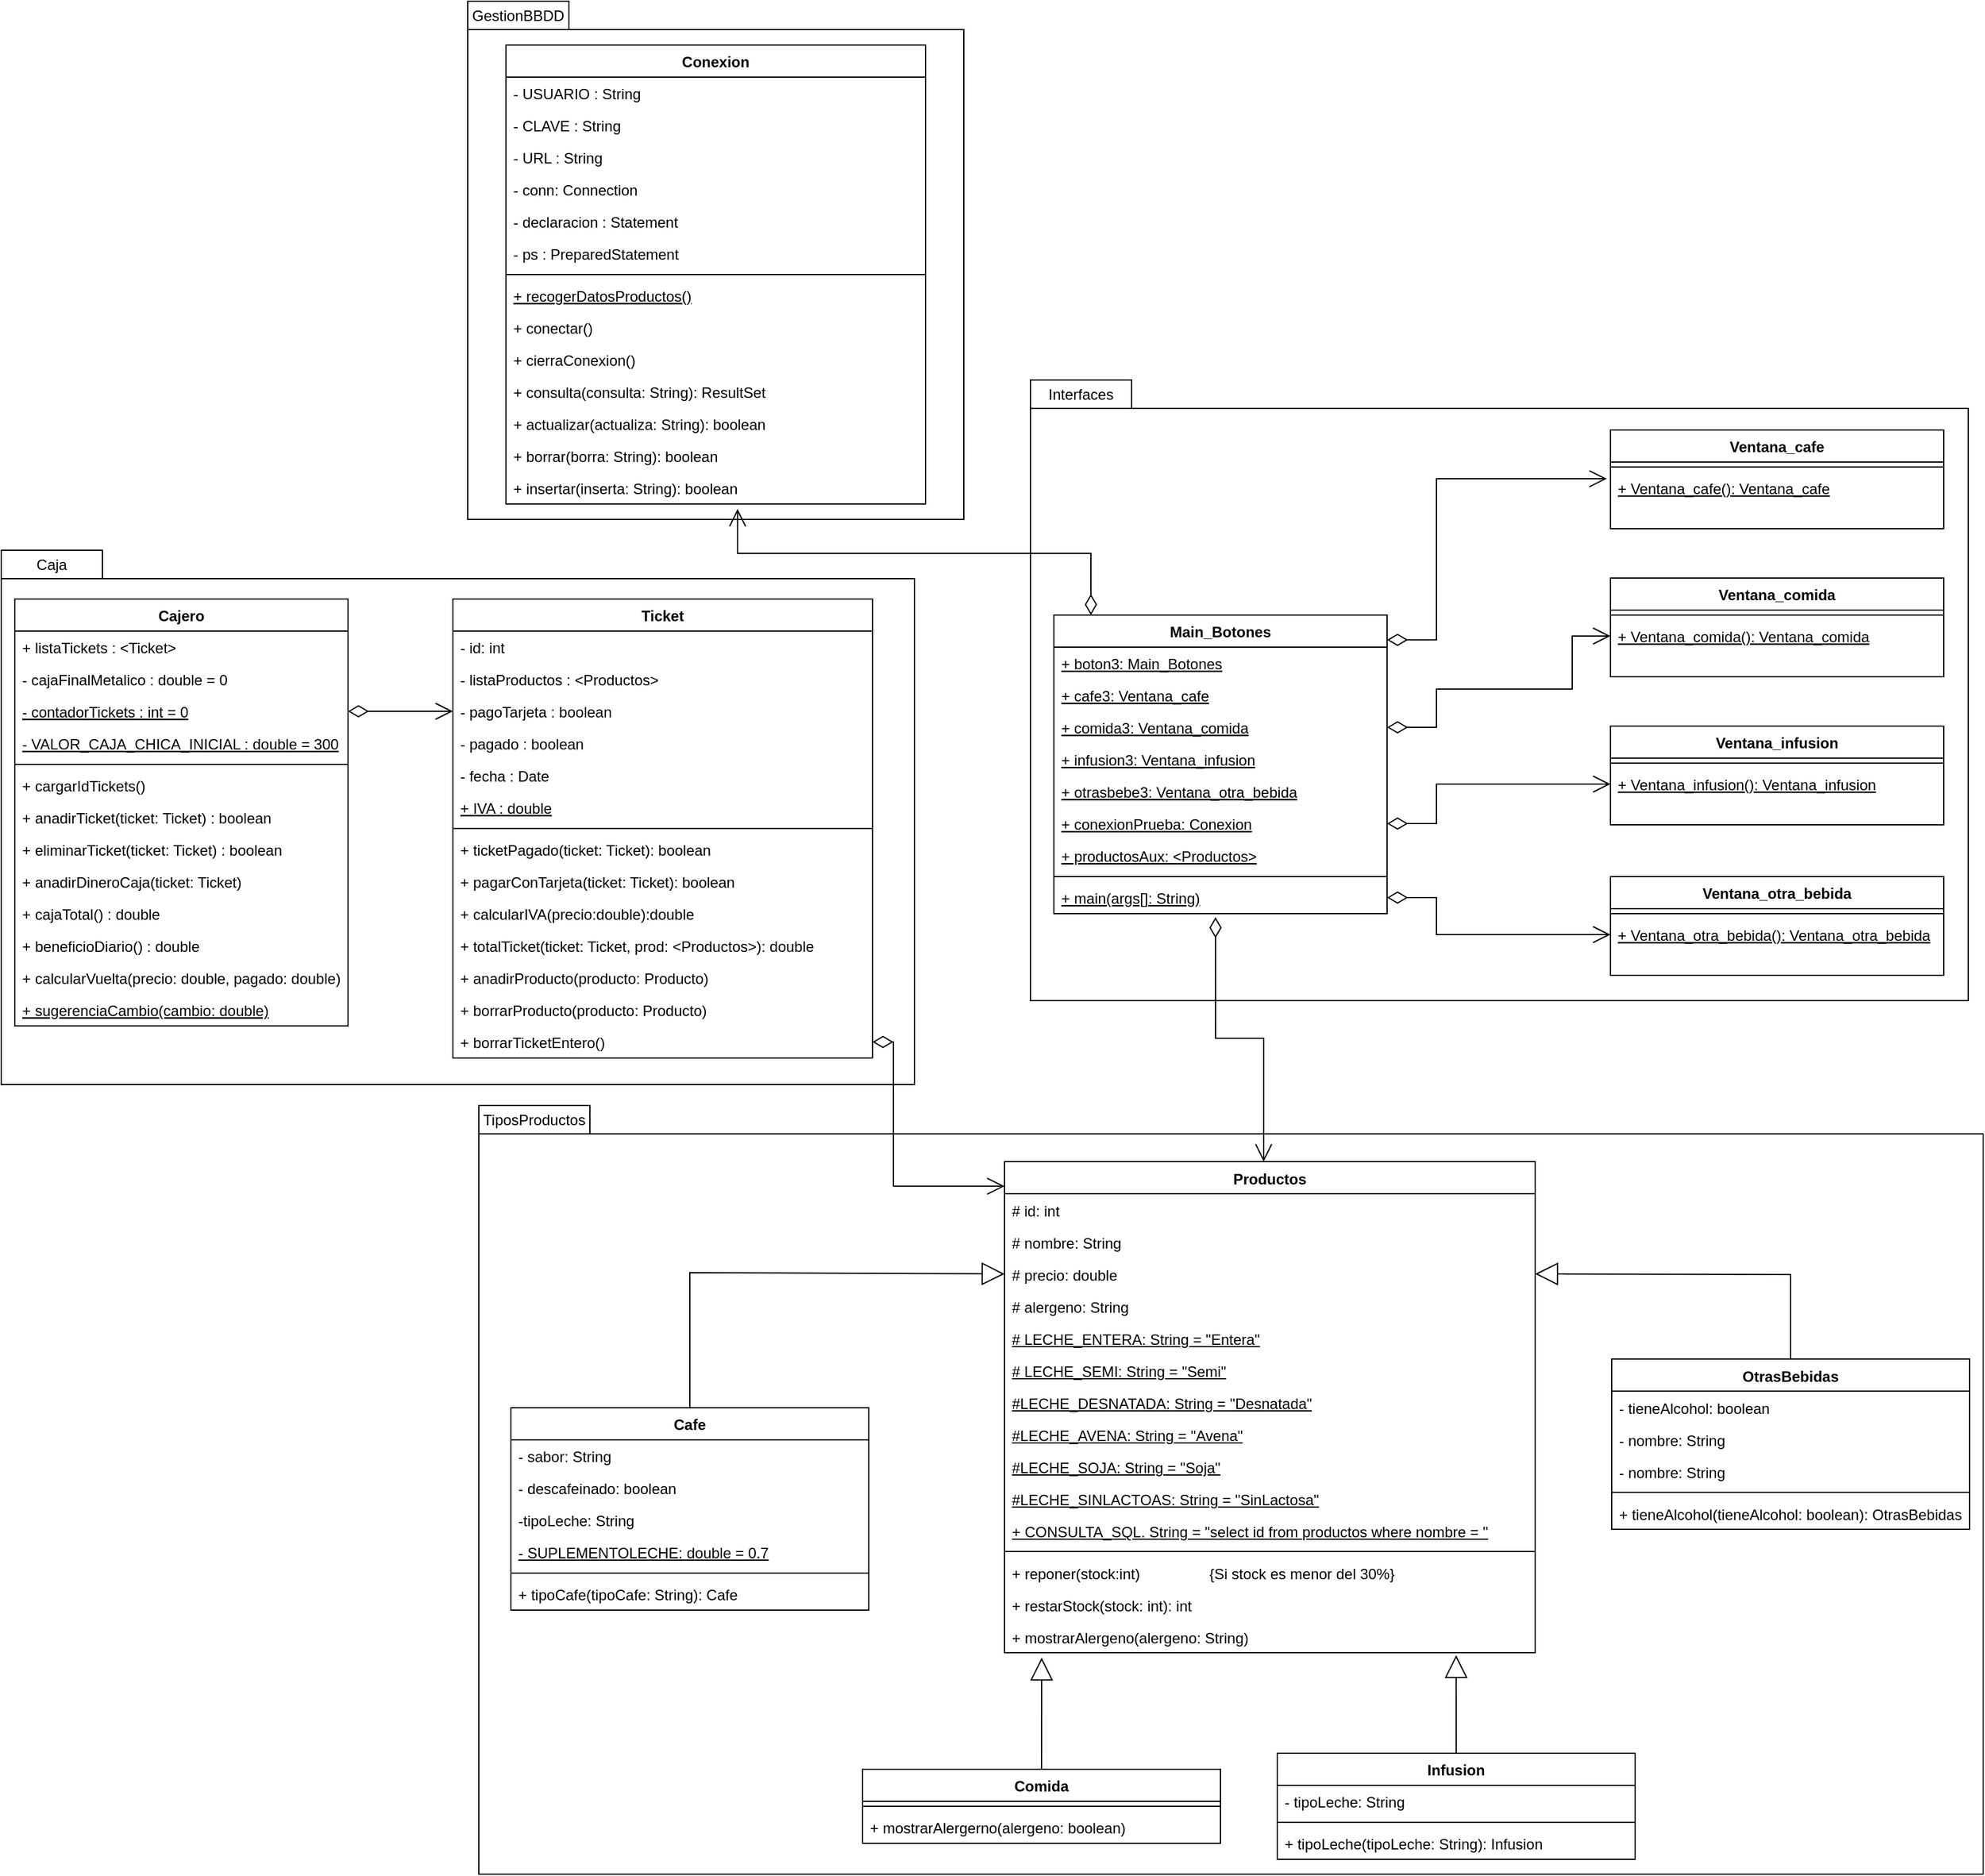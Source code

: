 <mxfile version="21.4.0" type="device">
  <diagram id="C5RBs43oDa-KdzZeNtuy" name="Page-1">
    <mxGraphModel dx="1793" dy="1045" grid="1" gridSize="10" guides="1" tooltips="1" connect="1" arrows="1" fold="1" page="1" pageScale="1" pageWidth="827" pageHeight="800" math="0" shadow="0">
      <root>
        <mxCell id="WIyWlLk6GJQsqaUBKTNV-0" />
        <mxCell id="WIyWlLk6GJQsqaUBKTNV-1" parent="WIyWlLk6GJQsqaUBKTNV-0" />
        <mxCell id="zkfFHV4jXpPFQw0GAbJ--0" value="Cajero" style="swimlane;fontStyle=1;align=center;verticalAlign=top;childLayout=stackLayout;horizontal=1;startSize=26;horizontalStack=0;resizeParent=1;resizeLast=0;collapsible=1;marginBottom=0;rounded=0;shadow=0;strokeWidth=1;" parent="WIyWlLk6GJQsqaUBKTNV-1" vertex="1">
          <mxGeometry x="27" y="524.5" width="270" height="346" as="geometry">
            <mxRectangle x="230" y="140" width="160" height="26" as="alternateBounds" />
          </mxGeometry>
        </mxCell>
        <mxCell id="zkfFHV4jXpPFQw0GAbJ--1" value="+ listaTickets : &lt;Ticket&gt;" style="text;align=left;verticalAlign=top;spacingLeft=4;spacingRight=4;overflow=hidden;rotatable=0;points=[[0,0.5],[1,0.5]];portConstraint=eastwest;" parent="zkfFHV4jXpPFQw0GAbJ--0" vertex="1">
          <mxGeometry y="26" width="270" height="26" as="geometry" />
        </mxCell>
        <mxCell id="zkfFHV4jXpPFQw0GAbJ--2" value="- cajaFinalMetalico : double = 0" style="text;align=left;verticalAlign=top;spacingLeft=4;spacingRight=4;overflow=hidden;rotatable=0;points=[[0,0.5],[1,0.5]];portConstraint=eastwest;rounded=0;shadow=0;html=0;" parent="zkfFHV4jXpPFQw0GAbJ--0" vertex="1">
          <mxGeometry y="52" width="270" height="26" as="geometry" />
        </mxCell>
        <mxCell id="zkfFHV4jXpPFQw0GAbJ--3" value="- contadorTickets : int = 0" style="text;align=left;verticalAlign=top;spacingLeft=4;spacingRight=4;overflow=hidden;rotatable=0;points=[[0,0.5],[1,0.5]];portConstraint=eastwest;rounded=0;shadow=0;html=0;fontStyle=4" parent="zkfFHV4jXpPFQw0GAbJ--0" vertex="1">
          <mxGeometry y="78" width="270" height="26" as="geometry" />
        </mxCell>
        <mxCell id="j_QpEwwXoMCchMP5K7AM-0" value="- VALOR_CAJA_CHICA_INICIAL : double = 300" style="text;align=left;verticalAlign=top;spacingLeft=4;spacingRight=4;overflow=hidden;rotatable=0;points=[[0,0.5],[1,0.5]];portConstraint=eastwest;rounded=0;shadow=0;html=0;fontStyle=4" parent="zkfFHV4jXpPFQw0GAbJ--0" vertex="1">
          <mxGeometry y="104" width="270" height="26" as="geometry" />
        </mxCell>
        <mxCell id="zkfFHV4jXpPFQw0GAbJ--4" value="" style="line;html=1;strokeWidth=1;align=left;verticalAlign=middle;spacingTop=-1;spacingLeft=3;spacingRight=3;rotatable=0;labelPosition=right;points=[];portConstraint=eastwest;" parent="zkfFHV4jXpPFQw0GAbJ--0" vertex="1">
          <mxGeometry y="130" width="270" height="8" as="geometry" />
        </mxCell>
        <mxCell id="zkfFHV4jXpPFQw0GAbJ--5" value="+ cargarIdTickets()" style="text;align=left;verticalAlign=top;spacingLeft=4;spacingRight=4;overflow=hidden;rotatable=0;points=[[0,0.5],[1,0.5]];portConstraint=eastwest;" parent="zkfFHV4jXpPFQw0GAbJ--0" vertex="1">
          <mxGeometry y="138" width="270" height="26" as="geometry" />
        </mxCell>
        <mxCell id="j_QpEwwXoMCchMP5K7AM-1" value="+ anadirTicket(ticket: Ticket) : boolean" style="text;align=left;verticalAlign=top;spacingLeft=4;spacingRight=4;overflow=hidden;rotatable=0;points=[[0,0.5],[1,0.5]];portConstraint=eastwest;" parent="zkfFHV4jXpPFQw0GAbJ--0" vertex="1">
          <mxGeometry y="164" width="270" height="26" as="geometry" />
        </mxCell>
        <mxCell id="j_QpEwwXoMCchMP5K7AM-2" value="+ eliminarTicket(ticket: Ticket) : boolean" style="text;align=left;verticalAlign=top;spacingLeft=4;spacingRight=4;overflow=hidden;rotatable=0;points=[[0,0.5],[1,0.5]];portConstraint=eastwest;" parent="zkfFHV4jXpPFQw0GAbJ--0" vertex="1">
          <mxGeometry y="190" width="270" height="26" as="geometry" />
        </mxCell>
        <mxCell id="j_QpEwwXoMCchMP5K7AM-3" value="+ anadirDineroCaja(ticket: Ticket) " style="text;align=left;verticalAlign=top;spacingLeft=4;spacingRight=4;overflow=hidden;rotatable=0;points=[[0,0.5],[1,0.5]];portConstraint=eastwest;" parent="zkfFHV4jXpPFQw0GAbJ--0" vertex="1">
          <mxGeometry y="216" width="270" height="26" as="geometry" />
        </mxCell>
        <mxCell id="j_QpEwwXoMCchMP5K7AM-4" value="+ cajaTotal() : double" style="text;align=left;verticalAlign=top;spacingLeft=4;spacingRight=4;overflow=hidden;rotatable=0;points=[[0,0.5],[1,0.5]];portConstraint=eastwest;" parent="zkfFHV4jXpPFQw0GAbJ--0" vertex="1">
          <mxGeometry y="242" width="270" height="26" as="geometry" />
        </mxCell>
        <mxCell id="j_QpEwwXoMCchMP5K7AM-5" value="+ beneficioDiario() : double" style="text;align=left;verticalAlign=top;spacingLeft=4;spacingRight=4;overflow=hidden;rotatable=0;points=[[0,0.5],[1,0.5]];portConstraint=eastwest;" parent="zkfFHV4jXpPFQw0GAbJ--0" vertex="1">
          <mxGeometry y="268" width="270" height="26" as="geometry" />
        </mxCell>
        <mxCell id="j_QpEwwXoMCchMP5K7AM-6" value="+ calcularVuelta(precio: double, pagado: double)" style="text;align=left;verticalAlign=top;spacingLeft=4;spacingRight=4;overflow=hidden;rotatable=0;points=[[0,0.5],[1,0.5]];portConstraint=eastwest;" parent="zkfFHV4jXpPFQw0GAbJ--0" vertex="1">
          <mxGeometry y="294" width="270" height="26" as="geometry" />
        </mxCell>
        <mxCell id="j_QpEwwXoMCchMP5K7AM-7" value="+ sugerenciaCambio(cambio: double)" style="text;align=left;verticalAlign=top;spacingLeft=4;spacingRight=4;overflow=hidden;rotatable=0;points=[[0,0.5],[1,0.5]];portConstraint=eastwest;fontStyle=4" parent="zkfFHV4jXpPFQw0GAbJ--0" vertex="1">
          <mxGeometry y="320" width="270" height="26" as="geometry" />
        </mxCell>
        <mxCell id="zkfFHV4jXpPFQw0GAbJ--17" value="Ticket" style="swimlane;fontStyle=1;align=center;verticalAlign=top;childLayout=stackLayout;horizontal=1;startSize=26;horizontalStack=0;resizeParent=1;resizeLast=0;collapsible=1;marginBottom=0;rounded=0;shadow=0;strokeWidth=1;" parent="WIyWlLk6GJQsqaUBKTNV-1" vertex="1">
          <mxGeometry x="382" y="524.5" width="340" height="372" as="geometry">
            <mxRectangle x="550" y="140" width="160" height="26" as="alternateBounds" />
          </mxGeometry>
        </mxCell>
        <mxCell id="zkfFHV4jXpPFQw0GAbJ--18" value="- id: int" style="text;align=left;verticalAlign=top;spacingLeft=4;spacingRight=4;overflow=hidden;rotatable=0;points=[[0,0.5],[1,0.5]];portConstraint=eastwest;" parent="zkfFHV4jXpPFQw0GAbJ--17" vertex="1">
          <mxGeometry y="26" width="340" height="26" as="geometry" />
        </mxCell>
        <mxCell id="zkfFHV4jXpPFQw0GAbJ--19" value="- listaProductos : &lt;Productos&gt;" style="text;align=left;verticalAlign=top;spacingLeft=4;spacingRight=4;overflow=hidden;rotatable=0;points=[[0,0.5],[1,0.5]];portConstraint=eastwest;rounded=0;shadow=0;html=0;" parent="zkfFHV4jXpPFQw0GAbJ--17" vertex="1">
          <mxGeometry y="52" width="340" height="26" as="geometry" />
        </mxCell>
        <mxCell id="zkfFHV4jXpPFQw0GAbJ--20" value="- pagoTarjeta : boolean" style="text;align=left;verticalAlign=top;spacingLeft=4;spacingRight=4;overflow=hidden;rotatable=0;points=[[0,0.5],[1,0.5]];portConstraint=eastwest;rounded=0;shadow=0;html=0;" parent="zkfFHV4jXpPFQw0GAbJ--17" vertex="1">
          <mxGeometry y="78" width="340" height="26" as="geometry" />
        </mxCell>
        <mxCell id="zkfFHV4jXpPFQw0GAbJ--21" value="- pagado : boolean" style="text;align=left;verticalAlign=top;spacingLeft=4;spacingRight=4;overflow=hidden;rotatable=0;points=[[0,0.5],[1,0.5]];portConstraint=eastwest;rounded=0;shadow=0;html=0;" parent="zkfFHV4jXpPFQw0GAbJ--17" vertex="1">
          <mxGeometry y="104" width="340" height="26" as="geometry" />
        </mxCell>
        <mxCell id="zkfFHV4jXpPFQw0GAbJ--22" value="- fecha : Date" style="text;align=left;verticalAlign=top;spacingLeft=4;spacingRight=4;overflow=hidden;rotatable=0;points=[[0,0.5],[1,0.5]];portConstraint=eastwest;rounded=0;shadow=0;html=0;" parent="zkfFHV4jXpPFQw0GAbJ--17" vertex="1">
          <mxGeometry y="130" width="340" height="26" as="geometry" />
        </mxCell>
        <mxCell id="j_QpEwwXoMCchMP5K7AM-8" value="+ IVA : double" style="text;align=left;verticalAlign=top;spacingLeft=4;spacingRight=4;overflow=hidden;rotatable=0;points=[[0,0.5],[1,0.5]];portConstraint=eastwest;rounded=0;shadow=0;html=0;fontStyle=4" parent="zkfFHV4jXpPFQw0GAbJ--17" vertex="1">
          <mxGeometry y="156" width="340" height="26" as="geometry" />
        </mxCell>
        <mxCell id="zkfFHV4jXpPFQw0GAbJ--23" value="" style="line;html=1;strokeWidth=1;align=left;verticalAlign=middle;spacingTop=-1;spacingLeft=3;spacingRight=3;rotatable=0;labelPosition=right;points=[];portConstraint=eastwest;" parent="zkfFHV4jXpPFQw0GAbJ--17" vertex="1">
          <mxGeometry y="182" width="340" height="8" as="geometry" />
        </mxCell>
        <mxCell id="zkfFHV4jXpPFQw0GAbJ--24" value="+ ticketPagado(ticket: Ticket): boolean" style="text;align=left;verticalAlign=top;spacingLeft=4;spacingRight=4;overflow=hidden;rotatable=0;points=[[0,0.5],[1,0.5]];portConstraint=eastwest;" parent="zkfFHV4jXpPFQw0GAbJ--17" vertex="1">
          <mxGeometry y="190" width="340" height="26" as="geometry" />
        </mxCell>
        <mxCell id="j_QpEwwXoMCchMP5K7AM-9" value="+ pagarConTarjeta(ticket: Ticket): boolean" style="text;align=left;verticalAlign=top;spacingLeft=4;spacingRight=4;overflow=hidden;rotatable=0;points=[[0,0.5],[1,0.5]];portConstraint=eastwest;" parent="zkfFHV4jXpPFQw0GAbJ--17" vertex="1">
          <mxGeometry y="216" width="340" height="26" as="geometry" />
        </mxCell>
        <mxCell id="j_QpEwwXoMCchMP5K7AM-10" value="+ calcularIVA(precio:double):double" style="text;align=left;verticalAlign=top;spacingLeft=4;spacingRight=4;overflow=hidden;rotatable=0;points=[[0,0.5],[1,0.5]];portConstraint=eastwest;" parent="zkfFHV4jXpPFQw0GAbJ--17" vertex="1">
          <mxGeometry y="242" width="340" height="26" as="geometry" />
        </mxCell>
        <mxCell id="j_QpEwwXoMCchMP5K7AM-11" value="+ totalTicket(ticket: Ticket, prod: &lt;Productos&gt;): double" style="text;align=left;verticalAlign=top;spacingLeft=4;spacingRight=4;overflow=hidden;rotatable=0;points=[[0,0.5],[1,0.5]];portConstraint=eastwest;" parent="zkfFHV4jXpPFQw0GAbJ--17" vertex="1">
          <mxGeometry y="268" width="340" height="26" as="geometry" />
        </mxCell>
        <mxCell id="j_QpEwwXoMCchMP5K7AM-12" value="+ anadirProducto(producto: Producto)" style="text;align=left;verticalAlign=top;spacingLeft=4;spacingRight=4;overflow=hidden;rotatable=0;points=[[0,0.5],[1,0.5]];portConstraint=eastwest;" parent="zkfFHV4jXpPFQw0GAbJ--17" vertex="1">
          <mxGeometry y="294" width="340" height="26" as="geometry" />
        </mxCell>
        <mxCell id="j_QpEwwXoMCchMP5K7AM-13" value="+ borrarProducto(producto: Producto)" style="text;align=left;verticalAlign=top;spacingLeft=4;spacingRight=4;overflow=hidden;rotatable=0;points=[[0,0.5],[1,0.5]];portConstraint=eastwest;" parent="zkfFHV4jXpPFQw0GAbJ--17" vertex="1">
          <mxGeometry y="320" width="340" height="26" as="geometry" />
        </mxCell>
        <mxCell id="j_QpEwwXoMCchMP5K7AM-14" value="+ borrarTicketEntero()" style="text;align=left;verticalAlign=top;spacingLeft=4;spacingRight=4;overflow=hidden;rotatable=0;points=[[0,0.5],[1,0.5]];portConstraint=eastwest;" parent="zkfFHV4jXpPFQw0GAbJ--17" vertex="1">
          <mxGeometry y="346" width="340" height="26" as="geometry" />
        </mxCell>
        <mxCell id="j_QpEwwXoMCchMP5K7AM-15" value="Conexion" style="swimlane;fontStyle=1;align=center;verticalAlign=top;childLayout=stackLayout;horizontal=1;startSize=26;horizontalStack=0;resizeParent=1;resizeLast=0;collapsible=1;marginBottom=0;rounded=0;shadow=0;strokeWidth=1;" parent="WIyWlLk6GJQsqaUBKTNV-1" vertex="1">
          <mxGeometry x="425" y="75.5" width="340" height="372" as="geometry">
            <mxRectangle x="550" y="140" width="160" height="26" as="alternateBounds" />
          </mxGeometry>
        </mxCell>
        <mxCell id="j_QpEwwXoMCchMP5K7AM-16" value="- USUARIO : String" style="text;align=left;verticalAlign=top;spacingLeft=4;spacingRight=4;overflow=hidden;rotatable=0;points=[[0,0.5],[1,0.5]];portConstraint=eastwest;" parent="j_QpEwwXoMCchMP5K7AM-15" vertex="1">
          <mxGeometry y="26" width="340" height="26" as="geometry" />
        </mxCell>
        <mxCell id="j_QpEwwXoMCchMP5K7AM-17" value="- CLAVE : String" style="text;align=left;verticalAlign=top;spacingLeft=4;spacingRight=4;overflow=hidden;rotatable=0;points=[[0,0.5],[1,0.5]];portConstraint=eastwest;rounded=0;shadow=0;html=0;" parent="j_QpEwwXoMCchMP5K7AM-15" vertex="1">
          <mxGeometry y="52" width="340" height="26" as="geometry" />
        </mxCell>
        <mxCell id="j_QpEwwXoMCchMP5K7AM-18" value="- URL : String" style="text;align=left;verticalAlign=top;spacingLeft=4;spacingRight=4;overflow=hidden;rotatable=0;points=[[0,0.5],[1,0.5]];portConstraint=eastwest;rounded=0;shadow=0;html=0;" parent="j_QpEwwXoMCchMP5K7AM-15" vertex="1">
          <mxGeometry y="78" width="340" height="26" as="geometry" />
        </mxCell>
        <mxCell id="j_QpEwwXoMCchMP5K7AM-19" value="- conn: Connection" style="text;align=left;verticalAlign=top;spacingLeft=4;spacingRight=4;overflow=hidden;rotatable=0;points=[[0,0.5],[1,0.5]];portConstraint=eastwest;rounded=0;shadow=0;html=0;" parent="j_QpEwwXoMCchMP5K7AM-15" vertex="1">
          <mxGeometry y="104" width="340" height="26" as="geometry" />
        </mxCell>
        <mxCell id="j_QpEwwXoMCchMP5K7AM-20" value="- declaracion : Statement" style="text;align=left;verticalAlign=top;spacingLeft=4;spacingRight=4;overflow=hidden;rotatable=0;points=[[0,0.5],[1,0.5]];portConstraint=eastwest;rounded=0;shadow=0;html=0;" parent="j_QpEwwXoMCchMP5K7AM-15" vertex="1">
          <mxGeometry y="130" width="340" height="26" as="geometry" />
        </mxCell>
        <mxCell id="j_QpEwwXoMCchMP5K7AM-21" value="- ps : PreparedStatement" style="text;align=left;verticalAlign=top;spacingLeft=4;spacingRight=4;overflow=hidden;rotatable=0;points=[[0,0.5],[1,0.5]];portConstraint=eastwest;rounded=0;shadow=0;html=0;fontStyle=0" parent="j_QpEwwXoMCchMP5K7AM-15" vertex="1">
          <mxGeometry y="156" width="340" height="26" as="geometry" />
        </mxCell>
        <mxCell id="j_QpEwwXoMCchMP5K7AM-22" value="" style="line;html=1;strokeWidth=1;align=left;verticalAlign=middle;spacingTop=-1;spacingLeft=3;spacingRight=3;rotatable=0;labelPosition=right;points=[];portConstraint=eastwest;" parent="j_QpEwwXoMCchMP5K7AM-15" vertex="1">
          <mxGeometry y="182" width="340" height="8" as="geometry" />
        </mxCell>
        <mxCell id="j_QpEwwXoMCchMP5K7AM-23" value="+ recogerDatosProductos()" style="text;align=left;verticalAlign=top;spacingLeft=4;spacingRight=4;overflow=hidden;rotatable=0;points=[[0,0.5],[1,0.5]];portConstraint=eastwest;fontStyle=4" parent="j_QpEwwXoMCchMP5K7AM-15" vertex="1">
          <mxGeometry y="190" width="340" height="26" as="geometry" />
        </mxCell>
        <mxCell id="j_QpEwwXoMCchMP5K7AM-24" value="+ conectar()" style="text;align=left;verticalAlign=top;spacingLeft=4;spacingRight=4;overflow=hidden;rotatable=0;points=[[0,0.5],[1,0.5]];portConstraint=eastwest;" parent="j_QpEwwXoMCchMP5K7AM-15" vertex="1">
          <mxGeometry y="216" width="340" height="26" as="geometry" />
        </mxCell>
        <mxCell id="j_QpEwwXoMCchMP5K7AM-25" value="+ cierraConexion()" style="text;align=left;verticalAlign=top;spacingLeft=4;spacingRight=4;overflow=hidden;rotatable=0;points=[[0,0.5],[1,0.5]];portConstraint=eastwest;" parent="j_QpEwwXoMCchMP5K7AM-15" vertex="1">
          <mxGeometry y="242" width="340" height="26" as="geometry" />
        </mxCell>
        <mxCell id="j_QpEwwXoMCchMP5K7AM-26" value="+ consulta(consulta: String): ResultSet" style="text;align=left;verticalAlign=top;spacingLeft=4;spacingRight=4;overflow=hidden;rotatable=0;points=[[0,0.5],[1,0.5]];portConstraint=eastwest;" parent="j_QpEwwXoMCchMP5K7AM-15" vertex="1">
          <mxGeometry y="268" width="340" height="26" as="geometry" />
        </mxCell>
        <mxCell id="j_QpEwwXoMCchMP5K7AM-27" value="+ actualizar(actualiza: String): boolean" style="text;align=left;verticalAlign=top;spacingLeft=4;spacingRight=4;overflow=hidden;rotatable=0;points=[[0,0.5],[1,0.5]];portConstraint=eastwest;" parent="j_QpEwwXoMCchMP5K7AM-15" vertex="1">
          <mxGeometry y="294" width="340" height="26" as="geometry" />
        </mxCell>
        <mxCell id="j_QpEwwXoMCchMP5K7AM-28" value="+ borrar(borra: String): boolean" style="text;align=left;verticalAlign=top;spacingLeft=4;spacingRight=4;overflow=hidden;rotatable=0;points=[[0,0.5],[1,0.5]];portConstraint=eastwest;" parent="j_QpEwwXoMCchMP5K7AM-15" vertex="1">
          <mxGeometry y="320" width="340" height="26" as="geometry" />
        </mxCell>
        <mxCell id="j_QpEwwXoMCchMP5K7AM-29" value="+ insertar(inserta: String): boolean" style="text;align=left;verticalAlign=top;spacingLeft=4;spacingRight=4;overflow=hidden;rotatable=0;points=[[0,0.5],[1,0.5]];portConstraint=eastwest;" parent="j_QpEwwXoMCchMP5K7AM-15" vertex="1">
          <mxGeometry y="346" width="340" height="26" as="geometry" />
        </mxCell>
        <mxCell id="j_QpEwwXoMCchMP5K7AM-30" value="Main_Botones" style="swimlane;fontStyle=1;align=center;verticalAlign=top;childLayout=stackLayout;horizontal=1;startSize=26;horizontalStack=0;resizeParent=1;resizeLast=0;collapsible=1;marginBottom=0;rounded=0;shadow=0;strokeWidth=1;" parent="WIyWlLk6GJQsqaUBKTNV-1" vertex="1">
          <mxGeometry x="869" y="537.5" width="270" height="242" as="geometry">
            <mxRectangle x="230" y="140" width="160" height="26" as="alternateBounds" />
          </mxGeometry>
        </mxCell>
        <mxCell id="j_QpEwwXoMCchMP5K7AM-31" value="+ boton3: Main_Botones" style="text;align=left;verticalAlign=top;spacingLeft=4;spacingRight=4;overflow=hidden;rotatable=0;points=[[0,0.5],[1,0.5]];portConstraint=eastwest;fontStyle=4" parent="j_QpEwwXoMCchMP5K7AM-30" vertex="1">
          <mxGeometry y="26" width="270" height="26" as="geometry" />
        </mxCell>
        <mxCell id="j_QpEwwXoMCchMP5K7AM-32" value="+ cafe3: Ventana_cafe" style="text;align=left;verticalAlign=top;spacingLeft=4;spacingRight=4;overflow=hidden;rotatable=0;points=[[0,0.5],[1,0.5]];portConstraint=eastwest;rounded=0;shadow=0;html=0;fontStyle=4" parent="j_QpEwwXoMCchMP5K7AM-30" vertex="1">
          <mxGeometry y="52" width="270" height="26" as="geometry" />
        </mxCell>
        <mxCell id="j_QpEwwXoMCchMP5K7AM-33" value="+ comida3: Ventana_comida" style="text;align=left;verticalAlign=top;spacingLeft=4;spacingRight=4;overflow=hidden;rotatable=0;points=[[0,0.5],[1,0.5]];portConstraint=eastwest;rounded=0;shadow=0;html=0;fontStyle=4" parent="j_QpEwwXoMCchMP5K7AM-30" vertex="1">
          <mxGeometry y="78" width="270" height="26" as="geometry" />
        </mxCell>
        <mxCell id="j_QpEwwXoMCchMP5K7AM-34" value="+ infusion3: Ventana_infusion" style="text;align=left;verticalAlign=top;spacingLeft=4;spacingRight=4;overflow=hidden;rotatable=0;points=[[0,0.5],[1,0.5]];portConstraint=eastwest;rounded=0;shadow=0;html=0;fontStyle=4" parent="j_QpEwwXoMCchMP5K7AM-30" vertex="1">
          <mxGeometry y="104" width="270" height="26" as="geometry" />
        </mxCell>
        <mxCell id="j_QpEwwXoMCchMP5K7AM-44" value="+ otrasbebe3: Ventana_otra_bebida" style="text;align=left;verticalAlign=top;spacingLeft=4;spacingRight=4;overflow=hidden;rotatable=0;points=[[0,0.5],[1,0.5]];portConstraint=eastwest;rounded=0;shadow=0;html=0;fontStyle=4" parent="j_QpEwwXoMCchMP5K7AM-30" vertex="1">
          <mxGeometry y="130" width="270" height="26" as="geometry" />
        </mxCell>
        <mxCell id="j_QpEwwXoMCchMP5K7AM-45" value="+ conexionPrueba: Conexion" style="text;align=left;verticalAlign=top;spacingLeft=4;spacingRight=4;overflow=hidden;rotatable=0;points=[[0,0.5],[1,0.5]];portConstraint=eastwest;rounded=0;shadow=0;html=0;fontStyle=4" parent="j_QpEwwXoMCchMP5K7AM-30" vertex="1">
          <mxGeometry y="156" width="270" height="26" as="geometry" />
        </mxCell>
        <mxCell id="j_QpEwwXoMCchMP5K7AM-46" value="+ productosAux: &lt;Productos&gt;" style="text;align=left;verticalAlign=top;spacingLeft=4;spacingRight=4;overflow=hidden;rotatable=0;points=[[0,0.5],[1,0.5]];portConstraint=eastwest;rounded=0;shadow=0;html=0;fontStyle=4" parent="j_QpEwwXoMCchMP5K7AM-30" vertex="1">
          <mxGeometry y="182" width="270" height="26" as="geometry" />
        </mxCell>
        <mxCell id="j_QpEwwXoMCchMP5K7AM-35" value="" style="line;html=1;strokeWidth=1;align=left;verticalAlign=middle;spacingTop=-1;spacingLeft=3;spacingRight=3;rotatable=0;labelPosition=right;points=[];portConstraint=eastwest;" parent="j_QpEwwXoMCchMP5K7AM-30" vertex="1">
          <mxGeometry y="208" width="270" height="8" as="geometry" />
        </mxCell>
        <mxCell id="j_QpEwwXoMCchMP5K7AM-36" value="+ main(args[]: String)" style="text;align=left;verticalAlign=top;spacingLeft=4;spacingRight=4;overflow=hidden;rotatable=0;points=[[0,0.5],[1,0.5]];portConstraint=eastwest;fontStyle=4" parent="j_QpEwwXoMCchMP5K7AM-30" vertex="1">
          <mxGeometry y="216" width="270" height="26" as="geometry" />
        </mxCell>
        <mxCell id="j_QpEwwXoMCchMP5K7AM-47" value="Ventana_cafe" style="swimlane;fontStyle=1;align=center;verticalAlign=top;childLayout=stackLayout;horizontal=1;startSize=26;horizontalStack=0;resizeParent=1;resizeLast=0;collapsible=1;marginBottom=0;rounded=0;shadow=0;strokeWidth=1;" parent="WIyWlLk6GJQsqaUBKTNV-1" vertex="1">
          <mxGeometry x="1320" y="387.5" width="270" height="80" as="geometry">
            <mxRectangle x="230" y="140" width="160" height="26" as="alternateBounds" />
          </mxGeometry>
        </mxCell>
        <mxCell id="j_QpEwwXoMCchMP5K7AM-55" value="" style="line;html=1;strokeWidth=1;align=left;verticalAlign=middle;spacingTop=-1;spacingLeft=3;spacingRight=3;rotatable=0;labelPosition=right;points=[];portConstraint=eastwest;" parent="j_QpEwwXoMCchMP5K7AM-47" vertex="1">
          <mxGeometry y="26" width="270" height="8" as="geometry" />
        </mxCell>
        <mxCell id="j_QpEwwXoMCchMP5K7AM-57" value="+ Ventana_cafe(): Ventana_cafe" style="text;align=left;verticalAlign=top;spacingLeft=4;spacingRight=4;overflow=hidden;rotatable=0;points=[[0,0.5],[1,0.5]];portConstraint=eastwest;fontStyle=4" parent="j_QpEwwXoMCchMP5K7AM-47" vertex="1">
          <mxGeometry y="34" width="270" height="26" as="geometry" />
        </mxCell>
        <mxCell id="j_QpEwwXoMCchMP5K7AM-58" value="Ventana_comida" style="swimlane;fontStyle=1;align=center;verticalAlign=top;childLayout=stackLayout;horizontal=1;startSize=26;horizontalStack=0;resizeParent=1;resizeLast=0;collapsible=1;marginBottom=0;rounded=0;shadow=0;strokeWidth=1;" parent="WIyWlLk6GJQsqaUBKTNV-1" vertex="1">
          <mxGeometry x="1320" y="507.5" width="270" height="80" as="geometry">
            <mxRectangle x="230" y="140" width="160" height="26" as="alternateBounds" />
          </mxGeometry>
        </mxCell>
        <mxCell id="j_QpEwwXoMCchMP5K7AM-59" value="" style="line;html=1;strokeWidth=1;align=left;verticalAlign=middle;spacingTop=-1;spacingLeft=3;spacingRight=3;rotatable=0;labelPosition=right;points=[];portConstraint=eastwest;" parent="j_QpEwwXoMCchMP5K7AM-58" vertex="1">
          <mxGeometry y="26" width="270" height="8" as="geometry" />
        </mxCell>
        <mxCell id="j_QpEwwXoMCchMP5K7AM-60" value="+ Ventana_comida(): Ventana_comida" style="text;align=left;verticalAlign=top;spacingLeft=4;spacingRight=4;overflow=hidden;rotatable=0;points=[[0,0.5],[1,0.5]];portConstraint=eastwest;fontStyle=4" parent="j_QpEwwXoMCchMP5K7AM-58" vertex="1">
          <mxGeometry y="34" width="270" height="26" as="geometry" />
        </mxCell>
        <mxCell id="j_QpEwwXoMCchMP5K7AM-61" value="Ventana_infusion" style="swimlane;fontStyle=1;align=center;verticalAlign=top;childLayout=stackLayout;horizontal=1;startSize=26;horizontalStack=0;resizeParent=1;resizeLast=0;collapsible=1;marginBottom=0;rounded=0;shadow=0;strokeWidth=1;" parent="WIyWlLk6GJQsqaUBKTNV-1" vertex="1">
          <mxGeometry x="1320" y="627.5" width="270" height="80" as="geometry">
            <mxRectangle x="230" y="140" width="160" height="26" as="alternateBounds" />
          </mxGeometry>
        </mxCell>
        <mxCell id="j_QpEwwXoMCchMP5K7AM-62" value="" style="line;html=1;strokeWidth=1;align=left;verticalAlign=middle;spacingTop=-1;spacingLeft=3;spacingRight=3;rotatable=0;labelPosition=right;points=[];portConstraint=eastwest;" parent="j_QpEwwXoMCchMP5K7AM-61" vertex="1">
          <mxGeometry y="26" width="270" height="8" as="geometry" />
        </mxCell>
        <mxCell id="j_QpEwwXoMCchMP5K7AM-63" value="+ Ventana_infusion(): Ventana_infusion" style="text;align=left;verticalAlign=top;spacingLeft=4;spacingRight=4;overflow=hidden;rotatable=0;points=[[0,0.5],[1,0.5]];portConstraint=eastwest;fontStyle=4" parent="j_QpEwwXoMCchMP5K7AM-61" vertex="1">
          <mxGeometry y="34" width="270" height="26" as="geometry" />
        </mxCell>
        <mxCell id="j_QpEwwXoMCchMP5K7AM-64" value="Ventana_otra_bebida" style="swimlane;fontStyle=1;align=center;verticalAlign=top;childLayout=stackLayout;horizontal=1;startSize=26;horizontalStack=0;resizeParent=1;resizeLast=0;collapsible=1;marginBottom=0;rounded=0;shadow=0;strokeWidth=1;" parent="WIyWlLk6GJQsqaUBKTNV-1" vertex="1">
          <mxGeometry x="1320" y="749.5" width="270" height="80" as="geometry">
            <mxRectangle x="230" y="140" width="160" height="26" as="alternateBounds" />
          </mxGeometry>
        </mxCell>
        <mxCell id="j_QpEwwXoMCchMP5K7AM-65" value="" style="line;html=1;strokeWidth=1;align=left;verticalAlign=middle;spacingTop=-1;spacingLeft=3;spacingRight=3;rotatable=0;labelPosition=right;points=[];portConstraint=eastwest;" parent="j_QpEwwXoMCchMP5K7AM-64" vertex="1">
          <mxGeometry y="26" width="270" height="8" as="geometry" />
        </mxCell>
        <mxCell id="j_QpEwwXoMCchMP5K7AM-66" value="+ Ventana_otra_bebida(): Ventana_otra_bebida" style="text;align=left;verticalAlign=top;spacingLeft=4;spacingRight=4;overflow=hidden;rotatable=0;points=[[0,0.5],[1,0.5]];portConstraint=eastwest;fontStyle=4" parent="j_QpEwwXoMCchMP5K7AM-64" vertex="1">
          <mxGeometry y="34" width="270" height="26" as="geometry" />
        </mxCell>
        <mxCell id="j_QpEwwXoMCchMP5K7AM-77" value="Cafe" style="swimlane;fontStyle=1;align=center;verticalAlign=top;childLayout=stackLayout;horizontal=1;startSize=26;horizontalStack=0;resizeParent=1;resizeParentMax=0;resizeLast=0;collapsible=1;marginBottom=0;whiteSpace=wrap;html=1;" parent="WIyWlLk6GJQsqaUBKTNV-1" vertex="1">
          <mxGeometry x="429" y="1180" width="290" height="164" as="geometry" />
        </mxCell>
        <mxCell id="j_QpEwwXoMCchMP5K7AM-78" value="- sabor: String" style="text;strokeColor=none;fillColor=none;align=left;verticalAlign=top;spacingLeft=4;spacingRight=4;overflow=hidden;rotatable=0;points=[[0,0.5],[1,0.5]];portConstraint=eastwest;whiteSpace=wrap;html=1;" parent="j_QpEwwXoMCchMP5K7AM-77" vertex="1">
          <mxGeometry y="26" width="290" height="26" as="geometry" />
        </mxCell>
        <mxCell id="j_QpEwwXoMCchMP5K7AM-81" value="- descafeinado: boolean" style="text;strokeColor=none;fillColor=none;align=left;verticalAlign=top;spacingLeft=4;spacingRight=4;overflow=hidden;rotatable=0;points=[[0,0.5],[1,0.5]];portConstraint=eastwest;whiteSpace=wrap;html=1;" parent="j_QpEwwXoMCchMP5K7AM-77" vertex="1">
          <mxGeometry y="52" width="290" height="26" as="geometry" />
        </mxCell>
        <mxCell id="j_QpEwwXoMCchMP5K7AM-82" value="-tipoLeche: String" style="text;strokeColor=none;fillColor=none;align=left;verticalAlign=top;spacingLeft=4;spacingRight=4;overflow=hidden;rotatable=0;points=[[0,0.5],[1,0.5]];portConstraint=eastwest;whiteSpace=wrap;html=1;" parent="j_QpEwwXoMCchMP5K7AM-77" vertex="1">
          <mxGeometry y="78" width="290" height="26" as="geometry" />
        </mxCell>
        <mxCell id="j_QpEwwXoMCchMP5K7AM-83" value="- SUPLEMENTOLECHE: double = 0.7" style="text;strokeColor=none;fillColor=none;align=left;verticalAlign=top;spacingLeft=4;spacingRight=4;overflow=hidden;rotatable=0;points=[[0,0.5],[1,0.5]];portConstraint=eastwest;whiteSpace=wrap;html=1;fontStyle=4" parent="j_QpEwwXoMCchMP5K7AM-77" vertex="1">
          <mxGeometry y="104" width="290" height="26" as="geometry" />
        </mxCell>
        <mxCell id="j_QpEwwXoMCchMP5K7AM-79" value="" style="line;strokeWidth=1;fillColor=none;align=left;verticalAlign=middle;spacingTop=-1;spacingLeft=3;spacingRight=3;rotatable=0;labelPosition=right;points=[];portConstraint=eastwest;strokeColor=inherit;" parent="j_QpEwwXoMCchMP5K7AM-77" vertex="1">
          <mxGeometry y="130" width="290" height="8" as="geometry" />
        </mxCell>
        <mxCell id="j_QpEwwXoMCchMP5K7AM-101" value="+ tipoCafe(tipoCafe: String): Cafe" style="text;strokeColor=none;fillColor=none;align=left;verticalAlign=top;spacingLeft=4;spacingRight=4;overflow=hidden;rotatable=0;points=[[0,0.5],[1,0.5]];portConstraint=eastwest;whiteSpace=wrap;html=1;" parent="j_QpEwwXoMCchMP5K7AM-77" vertex="1">
          <mxGeometry y="138" width="290" height="26" as="geometry" />
        </mxCell>
        <mxCell id="j_QpEwwXoMCchMP5K7AM-84" value="Comida" style="swimlane;fontStyle=1;align=center;verticalAlign=top;childLayout=stackLayout;horizontal=1;startSize=26;horizontalStack=0;resizeParent=1;resizeParentMax=0;resizeLast=0;collapsible=1;marginBottom=0;whiteSpace=wrap;html=1;" parent="WIyWlLk6GJQsqaUBKTNV-1" vertex="1">
          <mxGeometry x="714" y="1473" width="290" height="60" as="geometry" />
        </mxCell>
        <mxCell id="j_QpEwwXoMCchMP5K7AM-89" value="" style="line;strokeWidth=1;fillColor=none;align=left;verticalAlign=middle;spacingTop=-1;spacingLeft=3;spacingRight=3;rotatable=0;labelPosition=right;points=[];portConstraint=eastwest;strokeColor=inherit;" parent="j_QpEwwXoMCchMP5K7AM-84" vertex="1">
          <mxGeometry y="26" width="290" height="8" as="geometry" />
        </mxCell>
        <mxCell id="j_QpEwwXoMCchMP5K7AM-90" value="+ mostrarAlergerno(alergeno: boolean)" style="text;strokeColor=none;fillColor=none;align=left;verticalAlign=top;spacingLeft=4;spacingRight=4;overflow=hidden;rotatable=0;points=[[0,0.5],[1,0.5]];portConstraint=eastwest;whiteSpace=wrap;html=1;" parent="j_QpEwwXoMCchMP5K7AM-84" vertex="1">
          <mxGeometry y="34" width="290" height="26" as="geometry" />
        </mxCell>
        <mxCell id="j_QpEwwXoMCchMP5K7AM-91" value="Infusion" style="swimlane;fontStyle=1;align=center;verticalAlign=top;childLayout=stackLayout;horizontal=1;startSize=26;horizontalStack=0;resizeParent=1;resizeParentMax=0;resizeLast=0;collapsible=1;marginBottom=0;whiteSpace=wrap;html=1;" parent="WIyWlLk6GJQsqaUBKTNV-1" vertex="1">
          <mxGeometry x="1050" y="1460" width="290" height="86" as="geometry" />
        </mxCell>
        <mxCell id="j_QpEwwXoMCchMP5K7AM-93" value="- tipoLeche: String" style="text;strokeColor=none;fillColor=none;align=left;verticalAlign=top;spacingLeft=4;spacingRight=4;overflow=hidden;rotatable=0;points=[[0,0.5],[1,0.5]];portConstraint=eastwest;whiteSpace=wrap;html=1;" parent="j_QpEwwXoMCchMP5K7AM-91" vertex="1">
          <mxGeometry y="26" width="290" height="26" as="geometry" />
        </mxCell>
        <mxCell id="j_QpEwwXoMCchMP5K7AM-92" value="" style="line;strokeWidth=1;fillColor=none;align=left;verticalAlign=middle;spacingTop=-1;spacingLeft=3;spacingRight=3;rotatable=0;labelPosition=right;points=[];portConstraint=eastwest;strokeColor=inherit;" parent="j_QpEwwXoMCchMP5K7AM-91" vertex="1">
          <mxGeometry y="52" width="290" height="8" as="geometry" />
        </mxCell>
        <mxCell id="j_QpEwwXoMCchMP5K7AM-94" value="+ tipoLeche(tipoLeche: String): Infusion" style="text;strokeColor=none;fillColor=none;align=left;verticalAlign=top;spacingLeft=4;spacingRight=4;overflow=hidden;rotatable=0;points=[[0,0.5],[1,0.5]];portConstraint=eastwest;whiteSpace=wrap;html=1;" parent="j_QpEwwXoMCchMP5K7AM-91" vertex="1">
          <mxGeometry y="60" width="290" height="26" as="geometry" />
        </mxCell>
        <mxCell id="j_QpEwwXoMCchMP5K7AM-95" value="OtrasBebidas" style="swimlane;fontStyle=1;align=center;verticalAlign=top;childLayout=stackLayout;horizontal=1;startSize=26;horizontalStack=0;resizeParent=1;resizeParentMax=0;resizeLast=0;collapsible=1;marginBottom=0;whiteSpace=wrap;html=1;" parent="WIyWlLk6GJQsqaUBKTNV-1" vertex="1">
          <mxGeometry x="1321" y="1140.5" width="290" height="138" as="geometry" />
        </mxCell>
        <mxCell id="j_QpEwwXoMCchMP5K7AM-96" value="- tieneAlcohol: boolean" style="text;strokeColor=none;fillColor=none;align=left;verticalAlign=top;spacingLeft=4;spacingRight=4;overflow=hidden;rotatable=0;points=[[0,0.5],[1,0.5]];portConstraint=eastwest;whiteSpace=wrap;html=1;" parent="j_QpEwwXoMCchMP5K7AM-95" vertex="1">
          <mxGeometry y="26" width="290" height="26" as="geometry" />
        </mxCell>
        <mxCell id="j_QpEwwXoMCchMP5K7AM-99" value="- nombre: String" style="text;strokeColor=none;fillColor=none;align=left;verticalAlign=top;spacingLeft=4;spacingRight=4;overflow=hidden;rotatable=0;points=[[0,0.5],[1,0.5]];portConstraint=eastwest;whiteSpace=wrap;html=1;" parent="j_QpEwwXoMCchMP5K7AM-95" vertex="1">
          <mxGeometry y="52" width="290" height="26" as="geometry" />
        </mxCell>
        <mxCell id="j_QpEwwXoMCchMP5K7AM-100" value="- nombre: String" style="text;strokeColor=none;fillColor=none;align=left;verticalAlign=top;spacingLeft=4;spacingRight=4;overflow=hidden;rotatable=0;points=[[0,0.5],[1,0.5]];portConstraint=eastwest;whiteSpace=wrap;html=1;" parent="j_QpEwwXoMCchMP5K7AM-95" vertex="1">
          <mxGeometry y="78" width="290" height="26" as="geometry" />
        </mxCell>
        <mxCell id="j_QpEwwXoMCchMP5K7AM-97" value="" style="line;strokeWidth=1;fillColor=none;align=left;verticalAlign=middle;spacingTop=-1;spacingLeft=3;spacingRight=3;rotatable=0;labelPosition=right;points=[];portConstraint=eastwest;strokeColor=inherit;" parent="j_QpEwwXoMCchMP5K7AM-95" vertex="1">
          <mxGeometry y="104" width="290" height="8" as="geometry" />
        </mxCell>
        <mxCell id="j_QpEwwXoMCchMP5K7AM-98" value="+ tieneAlcohol(tieneAlcohol: boolean): OtrasBebidas" style="text;strokeColor=none;fillColor=none;align=left;verticalAlign=top;spacingLeft=4;spacingRight=4;overflow=hidden;rotatable=0;points=[[0,0.5],[1,0.5]];portConstraint=eastwest;whiteSpace=wrap;html=1;" parent="j_QpEwwXoMCchMP5K7AM-95" vertex="1">
          <mxGeometry y="112" width="290" height="26" as="geometry" />
        </mxCell>
        <mxCell id="j_QpEwwXoMCchMP5K7AM-102" value="Productos" style="swimlane;fontStyle=1;align=center;verticalAlign=top;childLayout=stackLayout;horizontal=1;startSize=26;horizontalStack=0;resizeParent=1;resizeParentMax=0;resizeLast=0;collapsible=1;marginBottom=0;whiteSpace=wrap;html=1;" parent="WIyWlLk6GJQsqaUBKTNV-1" vertex="1">
          <mxGeometry x="829" y="980.5" width="430" height="398" as="geometry" />
        </mxCell>
        <mxCell id="j_QpEwwXoMCchMP5K7AM-103" value="# id: int" style="text;strokeColor=none;fillColor=none;align=left;verticalAlign=top;spacingLeft=4;spacingRight=4;overflow=hidden;rotatable=0;points=[[0,0.5],[1,0.5]];portConstraint=eastwest;whiteSpace=wrap;html=1;" parent="j_QpEwwXoMCchMP5K7AM-102" vertex="1">
          <mxGeometry y="26" width="430" height="26" as="geometry" />
        </mxCell>
        <mxCell id="j_QpEwwXoMCchMP5K7AM-104" value="# nombre: String" style="text;strokeColor=none;fillColor=none;align=left;verticalAlign=top;spacingLeft=4;spacingRight=4;overflow=hidden;rotatable=0;points=[[0,0.5],[1,0.5]];portConstraint=eastwest;whiteSpace=wrap;html=1;" parent="j_QpEwwXoMCchMP5K7AM-102" vertex="1">
          <mxGeometry y="52" width="430" height="26" as="geometry" />
        </mxCell>
        <mxCell id="j_QpEwwXoMCchMP5K7AM-105" value="# precio: double" style="text;strokeColor=none;fillColor=none;align=left;verticalAlign=top;spacingLeft=4;spacingRight=4;overflow=hidden;rotatable=0;points=[[0,0.5],[1,0.5]];portConstraint=eastwest;whiteSpace=wrap;html=1;" parent="j_QpEwwXoMCchMP5K7AM-102" vertex="1">
          <mxGeometry y="78" width="430" height="26" as="geometry" />
        </mxCell>
        <mxCell id="j_QpEwwXoMCchMP5K7AM-108" value="# alergeno: String" style="text;strokeColor=none;fillColor=none;align=left;verticalAlign=top;spacingLeft=4;spacingRight=4;overflow=hidden;rotatable=0;points=[[0,0.5],[1,0.5]];portConstraint=eastwest;whiteSpace=wrap;html=1;" parent="j_QpEwwXoMCchMP5K7AM-102" vertex="1">
          <mxGeometry y="104" width="430" height="26" as="geometry" />
        </mxCell>
        <mxCell id="j_QpEwwXoMCchMP5K7AM-109" value="# LECHE_ENTERA: String = &quot;Entera&quot;" style="text;strokeColor=none;fillColor=none;align=left;verticalAlign=top;spacingLeft=4;spacingRight=4;overflow=hidden;rotatable=0;points=[[0,0.5],[1,0.5]];portConstraint=eastwest;whiteSpace=wrap;html=1;fontStyle=4" parent="j_QpEwwXoMCchMP5K7AM-102" vertex="1">
          <mxGeometry y="130" width="430" height="26" as="geometry" />
        </mxCell>
        <mxCell id="j_QpEwwXoMCchMP5K7AM-110" value="# LECHE_SEMI: String = &quot;Semi&quot;" style="text;strokeColor=none;fillColor=none;align=left;verticalAlign=top;spacingLeft=4;spacingRight=4;overflow=hidden;rotatable=0;points=[[0,0.5],[1,0.5]];portConstraint=eastwest;whiteSpace=wrap;html=1;fontStyle=4" parent="j_QpEwwXoMCchMP5K7AM-102" vertex="1">
          <mxGeometry y="156" width="430" height="26" as="geometry" />
        </mxCell>
        <mxCell id="j_QpEwwXoMCchMP5K7AM-111" value="#LECHE_DESNATADA: String = &quot;Desnatada&quot;" style="text;strokeColor=none;fillColor=none;align=left;verticalAlign=top;spacingLeft=4;spacingRight=4;overflow=hidden;rotatable=0;points=[[0,0.5],[1,0.5]];portConstraint=eastwest;whiteSpace=wrap;html=1;fontStyle=4" parent="j_QpEwwXoMCchMP5K7AM-102" vertex="1">
          <mxGeometry y="182" width="430" height="26" as="geometry" />
        </mxCell>
        <mxCell id="j_QpEwwXoMCchMP5K7AM-112" value="#LECHE_AVENA: String = &quot;Avena&quot;" style="text;strokeColor=none;fillColor=none;align=left;verticalAlign=top;spacingLeft=4;spacingRight=4;overflow=hidden;rotatable=0;points=[[0,0.5],[1,0.5]];portConstraint=eastwest;whiteSpace=wrap;html=1;fontStyle=4" parent="j_QpEwwXoMCchMP5K7AM-102" vertex="1">
          <mxGeometry y="208" width="430" height="26" as="geometry" />
        </mxCell>
        <mxCell id="j_QpEwwXoMCchMP5K7AM-113" value="#LECHE_SOJA: String = &quot;Soja&quot;" style="text;strokeColor=none;fillColor=none;align=left;verticalAlign=top;spacingLeft=4;spacingRight=4;overflow=hidden;rotatable=0;points=[[0,0.5],[1,0.5]];portConstraint=eastwest;whiteSpace=wrap;html=1;fontStyle=4" parent="j_QpEwwXoMCchMP5K7AM-102" vertex="1">
          <mxGeometry y="234" width="430" height="26" as="geometry" />
        </mxCell>
        <mxCell id="j_QpEwwXoMCchMP5K7AM-114" value="#LECHE_SINLACTOAS: String = &quot;SinLactosa&quot;" style="text;strokeColor=none;fillColor=none;align=left;verticalAlign=top;spacingLeft=4;spacingRight=4;overflow=hidden;rotatable=0;points=[[0,0.5],[1,0.5]];portConstraint=eastwest;whiteSpace=wrap;html=1;fontStyle=4" parent="j_QpEwwXoMCchMP5K7AM-102" vertex="1">
          <mxGeometry y="260" width="430" height="26" as="geometry" />
        </mxCell>
        <mxCell id="j_QpEwwXoMCchMP5K7AM-115" value="+ CONSULTA_SQL. String = &quot;select id from productos where nombre = &quot;" style="text;strokeColor=none;fillColor=none;align=left;verticalAlign=top;spacingLeft=4;spacingRight=4;overflow=hidden;rotatable=0;points=[[0,0.5],[1,0.5]];portConstraint=eastwest;whiteSpace=wrap;html=1;fontStyle=4" parent="j_QpEwwXoMCchMP5K7AM-102" vertex="1">
          <mxGeometry y="286" width="430" height="26" as="geometry" />
        </mxCell>
        <mxCell id="j_QpEwwXoMCchMP5K7AM-106" value="" style="line;strokeWidth=1;fillColor=none;align=left;verticalAlign=middle;spacingTop=-1;spacingLeft=3;spacingRight=3;rotatable=0;labelPosition=right;points=[];portConstraint=eastwest;strokeColor=inherit;" parent="j_QpEwwXoMCchMP5K7AM-102" vertex="1">
          <mxGeometry y="312" width="430" height="8" as="geometry" />
        </mxCell>
        <mxCell id="j_QpEwwXoMCchMP5K7AM-107" value="+ reponer(stock:int)&lt;span style=&quot;white-space: pre;&quot;&gt;&#x9;&lt;/span&gt;&lt;span style=&quot;white-space: pre;&quot;&gt;&#x9;&lt;/span&gt;&lt;span style=&quot;white-space: pre;&quot;&gt;&#x9;&lt;/span&gt;{Si stock es menor del 30%}" style="text;strokeColor=none;fillColor=none;align=left;verticalAlign=top;spacingLeft=4;spacingRight=4;overflow=hidden;rotatable=0;points=[[0,0.5],[1,0.5]];portConstraint=eastwest;whiteSpace=wrap;html=1;" parent="j_QpEwwXoMCchMP5K7AM-102" vertex="1">
          <mxGeometry y="320" width="430" height="26" as="geometry" />
        </mxCell>
        <mxCell id="j_QpEwwXoMCchMP5K7AM-116" value="+ restarStock(stock: int): int" style="text;strokeColor=none;fillColor=none;align=left;verticalAlign=top;spacingLeft=4;spacingRight=4;overflow=hidden;rotatable=0;points=[[0,0.5],[1,0.5]];portConstraint=eastwest;whiteSpace=wrap;html=1;" parent="j_QpEwwXoMCchMP5K7AM-102" vertex="1">
          <mxGeometry y="346" width="430" height="26" as="geometry" />
        </mxCell>
        <mxCell id="j_QpEwwXoMCchMP5K7AM-117" value="+ mostrarAlergeno(alergeno: String)" style="text;strokeColor=none;fillColor=none;align=left;verticalAlign=top;spacingLeft=4;spacingRight=4;overflow=hidden;rotatable=0;points=[[0,0.5],[1,0.5]];portConstraint=eastwest;whiteSpace=wrap;html=1;" parent="j_QpEwwXoMCchMP5K7AM-102" vertex="1">
          <mxGeometry y="372" width="430" height="26" as="geometry" />
        </mxCell>
        <mxCell id="j_QpEwwXoMCchMP5K7AM-120" value="" style="endArrow=block;endSize=16;endFill=0;html=1;rounded=0;entryX=0;entryY=0.5;entryDx=0;entryDy=0;exitX=0.5;exitY=0;exitDx=0;exitDy=0;" parent="WIyWlLk6GJQsqaUBKTNV-1" source="j_QpEwwXoMCchMP5K7AM-77" target="j_QpEwwXoMCchMP5K7AM-105" edge="1">
          <mxGeometry width="160" relative="1" as="geometry">
            <mxPoint x="549" y="1350.5" as="sourcePoint" />
            <mxPoint x="709" y="1350.5" as="targetPoint" />
            <Array as="points">
              <mxPoint x="574" y="1070.5" />
            </Array>
          </mxGeometry>
        </mxCell>
        <mxCell id="j_QpEwwXoMCchMP5K7AM-122" value="" style="endArrow=block;endSize=16;endFill=0;html=1;rounded=0;exitX=0.5;exitY=0;exitDx=0;exitDy=0;entryX=0.07;entryY=1.154;entryDx=0;entryDy=0;entryPerimeter=0;" parent="WIyWlLk6GJQsqaUBKTNV-1" source="j_QpEwwXoMCchMP5K7AM-84" target="j_QpEwwXoMCchMP5K7AM-117" edge="1">
          <mxGeometry width="160" relative="1" as="geometry">
            <mxPoint x="849" y="1510.5" as="sourcePoint" />
            <mxPoint x="889" y="1410.5" as="targetPoint" />
          </mxGeometry>
        </mxCell>
        <mxCell id="j_QpEwwXoMCchMP5K7AM-123" value="" style="endArrow=block;endSize=16;endFill=0;html=1;rounded=0;exitX=0.5;exitY=0;exitDx=0;exitDy=0;entryX=0.851;entryY=1.077;entryDx=0;entryDy=0;entryPerimeter=0;" parent="WIyWlLk6GJQsqaUBKTNV-1" source="j_QpEwwXoMCchMP5K7AM-91" target="j_QpEwwXoMCchMP5K7AM-117" edge="1">
          <mxGeometry width="160" relative="1" as="geometry">
            <mxPoint x="1193.5" y="1510.5" as="sourcePoint" />
            <mxPoint x="1193.5" y="1382.5" as="targetPoint" />
          </mxGeometry>
        </mxCell>
        <mxCell id="j_QpEwwXoMCchMP5K7AM-124" value="" style="endArrow=block;endSize=16;endFill=0;html=1;rounded=0;entryX=1;entryY=0.5;entryDx=0;entryDy=0;exitX=0.5;exitY=0;exitDx=0;exitDy=0;" parent="WIyWlLk6GJQsqaUBKTNV-1" source="j_QpEwwXoMCchMP5K7AM-95" target="j_QpEwwXoMCchMP5K7AM-105" edge="1">
          <mxGeometry width="160" relative="1" as="geometry">
            <mxPoint x="1299" y="1160.5" as="sourcePoint" />
            <mxPoint x="1554" y="1091.5" as="targetPoint" />
            <Array as="points">
              <mxPoint x="1466" y="1072" />
            </Array>
          </mxGeometry>
        </mxCell>
        <mxCell id="j_QpEwwXoMCchMP5K7AM-125" value="" style="endArrow=open;html=1;endSize=12;startArrow=diamondThin;startSize=14;startFill=0;edgeStyle=orthogonalEdgeStyle;align=left;verticalAlign=bottom;rounded=0;exitX=1;exitY=0.5;exitDx=0;exitDy=0;entryX=0;entryY=0.05;entryDx=0;entryDy=0;entryPerimeter=0;" parent="WIyWlLk6GJQsqaUBKTNV-1" source="j_QpEwwXoMCchMP5K7AM-14" target="j_QpEwwXoMCchMP5K7AM-102" edge="1">
          <mxGeometry x="-0.757" y="47" relative="1" as="geometry">
            <mxPoint x="1289" y="910.5" as="sourcePoint" />
            <mxPoint x="1152" y="980.5" as="targetPoint" />
            <Array as="points">
              <mxPoint x="739" y="884" />
              <mxPoint x="739" y="1000" />
            </Array>
            <mxPoint x="-25" y="-42" as="offset" />
          </mxGeometry>
        </mxCell>
        <mxCell id="j_QpEwwXoMCchMP5K7AM-126" value="" style="endArrow=open;html=1;endSize=12;startArrow=diamondThin;startSize=14;startFill=0;edgeStyle=orthogonalEdgeStyle;align=left;verticalAlign=bottom;rounded=0;exitX=1;exitY=0.5;exitDx=0;exitDy=0;entryX=0;entryY=0.5;entryDx=0;entryDy=0;" parent="WIyWlLk6GJQsqaUBKTNV-1" source="zkfFHV4jXpPFQw0GAbJ--3" target="zkfFHV4jXpPFQw0GAbJ--20" edge="1">
          <mxGeometry x="-0.247" y="74" relative="1" as="geometry">
            <mxPoint x="62" y="454.5" as="sourcePoint" />
            <mxPoint x="222" y="454.5" as="targetPoint" />
            <mxPoint as="offset" />
          </mxGeometry>
        </mxCell>
        <mxCell id="j_QpEwwXoMCchMP5K7AM-152" value="" style="endArrow=open;html=1;endSize=12;startArrow=diamondThin;startSize=14;startFill=0;edgeStyle=orthogonalEdgeStyle;align=left;verticalAlign=bottom;rounded=0;exitX=1;exitY=0.083;exitDx=0;exitDy=0;entryX=-0.011;entryY=0.213;entryDx=0;entryDy=0;entryPerimeter=0;exitPerimeter=0;" parent="WIyWlLk6GJQsqaUBKTNV-1" source="j_QpEwwXoMCchMP5K7AM-30" target="j_QpEwwXoMCchMP5K7AM-57" edge="1">
          <mxGeometry x="-1" y="3" relative="1" as="geometry">
            <mxPoint x="1109" y="477.5" as="sourcePoint" />
            <mxPoint x="1269" y="477.5" as="targetPoint" />
            <Array as="points">
              <mxPoint x="1179" y="557.5" />
              <mxPoint x="1179" y="427.5" />
            </Array>
          </mxGeometry>
        </mxCell>
        <mxCell id="j_QpEwwXoMCchMP5K7AM-154" value="" style="endArrow=open;html=1;endSize=12;startArrow=diamondThin;startSize=14;startFill=0;edgeStyle=orthogonalEdgeStyle;align=left;verticalAlign=bottom;rounded=0;exitX=1;exitY=0.5;exitDx=0;exitDy=0;entryX=0;entryY=0.5;entryDx=0;entryDy=0;" parent="WIyWlLk6GJQsqaUBKTNV-1" source="j_QpEwwXoMCchMP5K7AM-33" target="j_QpEwwXoMCchMP5K7AM-60" edge="1">
          <mxGeometry x="-1" y="3" relative="1" as="geometry">
            <mxPoint x="1175.74" y="606.5" as="sourcePoint" />
            <mxPoint x="1353.74" y="457.5" as="targetPoint" />
            <Array as="points">
              <mxPoint x="1179" y="628.5" />
              <mxPoint x="1179" y="597.5" />
              <mxPoint x="1289" y="597.5" />
              <mxPoint x="1289" y="554.5" />
            </Array>
          </mxGeometry>
        </mxCell>
        <mxCell id="j_QpEwwXoMCchMP5K7AM-155" value="" style="endArrow=open;html=1;endSize=12;startArrow=diamondThin;startSize=14;startFill=0;edgeStyle=orthogonalEdgeStyle;align=left;verticalAlign=bottom;rounded=0;exitX=1;exitY=0.5;exitDx=0;exitDy=0;entryX=0;entryY=0.5;entryDx=0;entryDy=0;" parent="WIyWlLk6GJQsqaUBKTNV-1" source="j_QpEwwXoMCchMP5K7AM-45" target="j_QpEwwXoMCchMP5K7AM-63" edge="1">
          <mxGeometry x="-1" y="3" relative="1" as="geometry">
            <mxPoint x="1159" y="596.5" as="sourcePoint" />
            <mxPoint x="1337" y="447.5" as="targetPoint" />
            <Array as="points">
              <mxPoint x="1179" y="706.5" />
              <mxPoint x="1179" y="674.5" />
            </Array>
          </mxGeometry>
        </mxCell>
        <mxCell id="j_QpEwwXoMCchMP5K7AM-157" value="" style="endArrow=open;html=1;endSize=12;startArrow=diamondThin;startSize=14;startFill=0;edgeStyle=orthogonalEdgeStyle;align=left;verticalAlign=bottom;rounded=0;exitX=1;exitY=0.5;exitDx=0;exitDy=0;entryX=0;entryY=0.5;entryDx=0;entryDy=0;" parent="WIyWlLk6GJQsqaUBKTNV-1" source="j_QpEwwXoMCchMP5K7AM-36" target="j_QpEwwXoMCchMP5K7AM-66" edge="1">
          <mxGeometry x="-1" y="3" relative="1" as="geometry">
            <mxPoint x="1149" y="716.5" as="sourcePoint" />
            <mxPoint x="1330" y="684.5" as="targetPoint" />
            <Array as="points">
              <mxPoint x="1179" y="766.5" />
              <mxPoint x="1179" y="796.5" />
            </Array>
          </mxGeometry>
        </mxCell>
        <mxCell id="j_QpEwwXoMCchMP5K7AM-158" value="" style="endArrow=open;html=1;endSize=12;startArrow=diamondThin;startSize=14;startFill=0;edgeStyle=orthogonalEdgeStyle;align=left;verticalAlign=bottom;rounded=0;entryX=0.552;entryY=1.154;entryDx=0;entryDy=0;entryPerimeter=0;" parent="WIyWlLk6GJQsqaUBKTNV-1" target="j_QpEwwXoMCchMP5K7AM-29" edge="1">
          <mxGeometry x="-1" y="3" relative="1" as="geometry">
            <mxPoint x="899" y="537.5" as="sourcePoint" />
            <mxPoint x="930" y="867.5" as="targetPoint" />
            <Array as="points">
              <mxPoint x="899" y="537.5" />
              <mxPoint x="899" y="487.5" />
              <mxPoint x="887" y="487.5" />
            </Array>
          </mxGeometry>
        </mxCell>
        <mxCell id="j_QpEwwXoMCchMP5K7AM-162" value="" style="endArrow=open;html=1;endSize=12;startArrow=diamondThin;startSize=14;startFill=0;edgeStyle=orthogonalEdgeStyle;align=left;verticalAlign=bottom;rounded=0;exitX=0.485;exitY=1.111;exitDx=0;exitDy=0;exitPerimeter=0;" parent="WIyWlLk6GJQsqaUBKTNV-1" source="j_QpEwwXoMCchMP5K7AM-36" edge="1">
          <mxGeometry x="-1" y="3" relative="1" as="geometry">
            <mxPoint x="921" y="944.5" as="sourcePoint" />
            <mxPoint x="1039" y="980.5" as="targetPoint" />
            <Array as="points">
              <mxPoint x="1000" y="880.5" />
              <mxPoint x="1039" y="880.5" />
              <mxPoint x="1039" y="980.5" />
            </Array>
          </mxGeometry>
        </mxCell>
        <mxCell id="Fal1xFeePlCaNEU-bdj--0" value="" style="rounded=0;whiteSpace=wrap;html=1;fillColor=none;" vertex="1" parent="WIyWlLk6GJQsqaUBKTNV-1">
          <mxGeometry x="394" y="63" width="402" height="397" as="geometry" />
        </mxCell>
        <mxCell id="Fal1xFeePlCaNEU-bdj--2" value="GestionBBDD" style="rounded=0;whiteSpace=wrap;html=1;fillColor=none;" vertex="1" parent="WIyWlLk6GJQsqaUBKTNV-1">
          <mxGeometry x="394" y="40" width="82" height="23" as="geometry" />
        </mxCell>
        <mxCell id="Fal1xFeePlCaNEU-bdj--4" value="" style="rounded=0;whiteSpace=wrap;html=1;fillColor=none;" vertex="1" parent="WIyWlLk6GJQsqaUBKTNV-1">
          <mxGeometry x="850" y="370" width="760" height="480" as="geometry" />
        </mxCell>
        <mxCell id="Fal1xFeePlCaNEU-bdj--5" value="Interfaces" style="rounded=0;whiteSpace=wrap;html=1;fillColor=none;" vertex="1" parent="WIyWlLk6GJQsqaUBKTNV-1">
          <mxGeometry x="850" y="347" width="82" height="23" as="geometry" />
        </mxCell>
        <mxCell id="Fal1xFeePlCaNEU-bdj--6" value="" style="rounded=0;whiteSpace=wrap;html=1;fillColor=none;" vertex="1" parent="WIyWlLk6GJQsqaUBKTNV-1">
          <mxGeometry x="16" y="508" width="740" height="410" as="geometry" />
        </mxCell>
        <mxCell id="Fal1xFeePlCaNEU-bdj--7" value="Caja" style="rounded=0;whiteSpace=wrap;html=1;fillColor=none;" vertex="1" parent="WIyWlLk6GJQsqaUBKTNV-1">
          <mxGeometry x="16" y="485" width="82" height="23" as="geometry" />
        </mxCell>
        <mxCell id="Fal1xFeePlCaNEU-bdj--11" value="" style="rounded=0;whiteSpace=wrap;html=1;fillColor=none;" vertex="1" parent="WIyWlLk6GJQsqaUBKTNV-1">
          <mxGeometry x="403" y="958" width="1219" height="600" as="geometry" />
        </mxCell>
        <mxCell id="Fal1xFeePlCaNEU-bdj--12" value="TiposProductos" style="rounded=0;whiteSpace=wrap;html=1;fillColor=none;" vertex="1" parent="WIyWlLk6GJQsqaUBKTNV-1">
          <mxGeometry x="403" y="935" width="90" height="23" as="geometry" />
        </mxCell>
      </root>
    </mxGraphModel>
  </diagram>
</mxfile>
